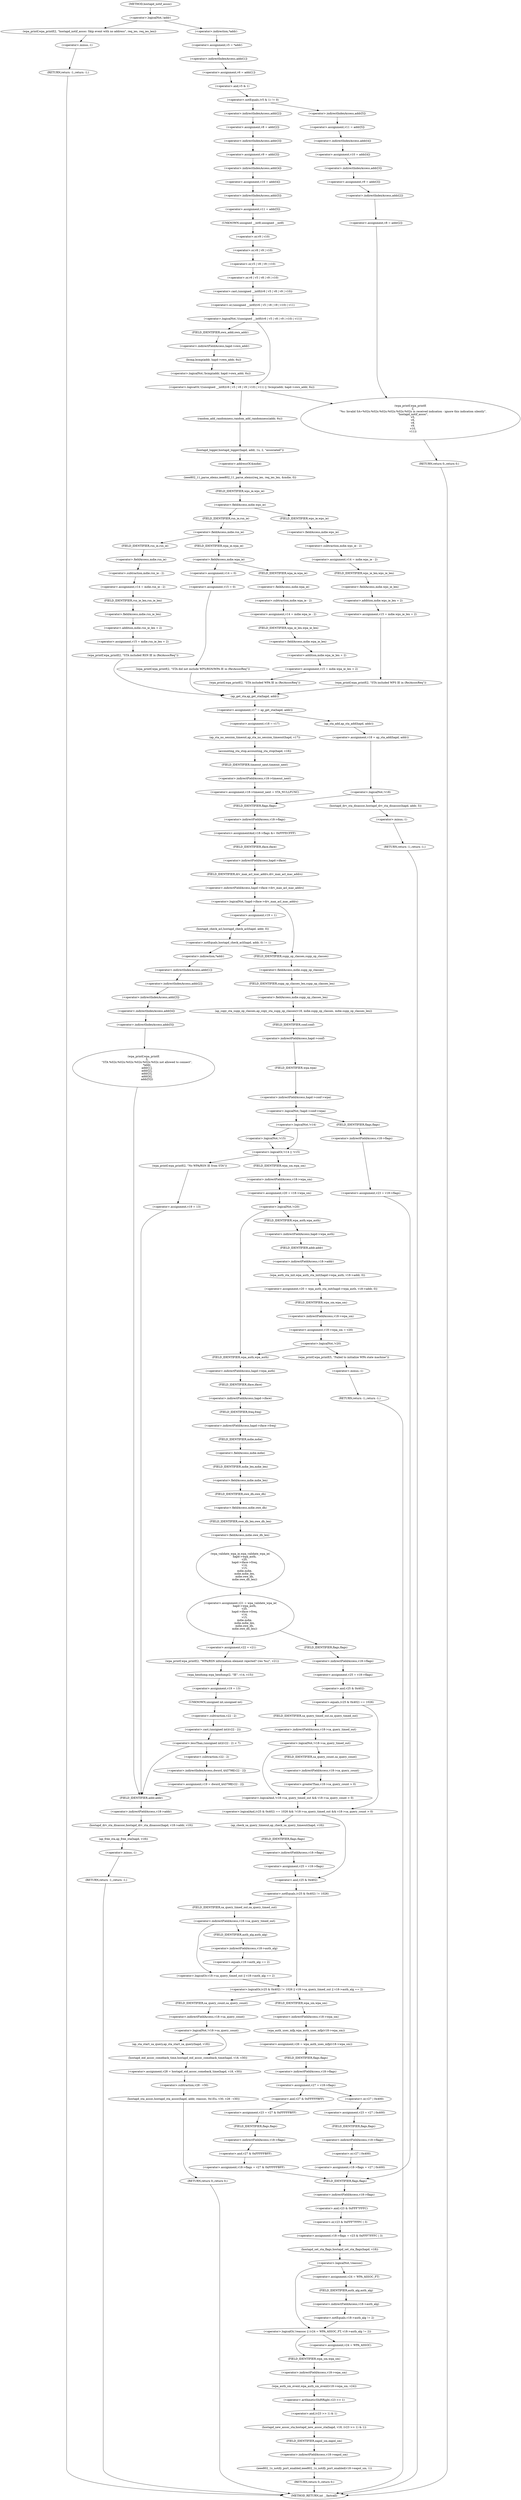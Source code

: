 digraph hostapd_notif_assoc {  
"1000153" [label = "(<operator>.logicalNot,!addr)" ]
"1000156" [label = "(wpa_printf,wpa_printf(2, \"hostapd_notif_assoc: Skip event with no address\", req_ies, req_ies_len))" ]
"1000161" [label = "(RETURN,return -1;,return -1;)" ]
"1000162" [label = "(<operator>.minus,-1)" ]
"1000164" [label = "(<operator>.assignment,v5 = *addr)" ]
"1000166" [label = "(<operator>.indirection,*addr)" ]
"1000168" [label = "(<operator>.assignment,v6 = addr[1])" ]
"1000170" [label = "(<operator>.indirectIndexAccess,addr[1])" ]
"1000174" [label = "(<operator>.notEquals,(v5 & 1) != 0)" ]
"1000175" [label = "(<operator>.and,v5 & 1)" ]
"1000180" [label = "(<operator>.assignment,v11 = addr[5])" ]
"1000182" [label = "(<operator>.indirectIndexAccess,addr[5])" ]
"1000185" [label = "(<operator>.assignment,v10 = addr[4])" ]
"1000187" [label = "(<operator>.indirectIndexAccess,addr[4])" ]
"1000190" [label = "(<operator>.assignment,v9 = addr[3])" ]
"1000192" [label = "(<operator>.indirectIndexAccess,addr[3])" ]
"1000195" [label = "(<operator>.assignment,v8 = addr[2])" ]
"1000197" [label = "(<operator>.indirectIndexAccess,addr[2])" ]
"1000201" [label = "(wpa_printf,wpa_printf(\n      2,\n      \"%s: Invalid SA=%02x:%02x:%02x:%02x:%02x:%02x in received indication - ignore this indication silently\",\n      \"hostapd_notif_assoc\",\n      v5,\n      v6,\n      v8,\n      v9,\n      v10,\n      v11))" ]
"1000211" [label = "(RETURN,return 0;,return 0;)" ]
"1000213" [label = "(<operator>.assignment,v8 = addr[2])" ]
"1000215" [label = "(<operator>.indirectIndexAccess,addr[2])" ]
"1000218" [label = "(<operator>.assignment,v9 = addr[3])" ]
"1000220" [label = "(<operator>.indirectIndexAccess,addr[3])" ]
"1000223" [label = "(<operator>.assignment,v10 = addr[4])" ]
"1000225" [label = "(<operator>.indirectIndexAccess,addr[4])" ]
"1000228" [label = "(<operator>.assignment,v11 = addr[5])" ]
"1000230" [label = "(<operator>.indirectIndexAccess,addr[5])" ]
"1000234" [label = "(<operator>.logicalOr,!((unsigned __int8)(v6 | v5 | v8 | v9 | v10) | v11) || !bcmp(addr, hapd->own_addr, 6u))" ]
"1000235" [label = "(<operator>.logicalNot,!((unsigned __int8)(v6 | v5 | v8 | v9 | v10) | v11))" ]
"1000236" [label = "(<operator>.or,(unsigned __int8)(v6 | v5 | v8 | v9 | v10) | v11)" ]
"1000237" [label = "(<operator>.cast,(unsigned __int8)(v6 | v5 | v8 | v9 | v10))" ]
"1000238" [label = "(UNKNOWN,unsigned __int8,unsigned __int8)" ]
"1000239" [label = "(<operator>.or,v6 | v5 | v8 | v9 | v10)" ]
"1000241" [label = "(<operator>.or,v5 | v8 | v9 | v10)" ]
"1000243" [label = "(<operator>.or,v8 | v9 | v10)" ]
"1000245" [label = "(<operator>.or,v9 | v10)" ]
"1000249" [label = "(<operator>.logicalNot,!bcmp(addr, hapd->own_addr, 6u))" ]
"1000250" [label = "(bcmp,bcmp(addr, hapd->own_addr, 6u))" ]
"1000252" [label = "(<operator>.indirectFieldAccess,hapd->own_addr)" ]
"1000254" [label = "(FIELD_IDENTIFIER,own_addr,own_addr)" ]
"1000257" [label = "(random_add_randomness,random_add_randomness(addr, 6u))" ]
"1000260" [label = "(hostapd_logger,hostapd_logger(hapd, addr, 1u, 2, \"associated\"))" ]
"1000266" [label = "(ieee802_11_parse_elems,ieee802_11_parse_elems(req_ies, req_ies_len, &mdie, 0))" ]
"1000269" [label = "(<operator>.addressOf,&mdie)" ]
"1000273" [label = "(<operator>.fieldAccess,mdie.wps_ie)" ]
"1000275" [label = "(FIELD_IDENTIFIER,wps_ie,wps_ie)" ]
"1000277" [label = "(<operator>.assignment,v14 = mdie.wps_ie - 2)" ]
"1000279" [label = "(<operator>.subtraction,mdie.wps_ie - 2)" ]
"1000280" [label = "(<operator>.fieldAccess,mdie.wps_ie)" ]
"1000282" [label = "(FIELD_IDENTIFIER,wps_ie,wps_ie)" ]
"1000284" [label = "(<operator>.assignment,v15 = mdie.wps_ie_len + 2)" ]
"1000286" [label = "(<operator>.addition,mdie.wps_ie_len + 2)" ]
"1000287" [label = "(<operator>.fieldAccess,mdie.wps_ie_len)" ]
"1000289" [label = "(FIELD_IDENTIFIER,wps_ie_len,wps_ie_len)" ]
"1000291" [label = "(wpa_printf,wpa_printf(2, \"STA included WPS IE in (Re)AssocReq\"))" ]
"1000296" [label = "(<operator>.fieldAccess,mdie.rsn_ie)" ]
"1000298" [label = "(FIELD_IDENTIFIER,rsn_ie,rsn_ie)" ]
"1000300" [label = "(<operator>.assignment,v14 = mdie.rsn_ie - 2)" ]
"1000302" [label = "(<operator>.subtraction,mdie.rsn_ie - 2)" ]
"1000303" [label = "(<operator>.fieldAccess,mdie.rsn_ie)" ]
"1000305" [label = "(FIELD_IDENTIFIER,rsn_ie,rsn_ie)" ]
"1000307" [label = "(<operator>.assignment,v15 = mdie.rsn_ie_len + 2)" ]
"1000309" [label = "(<operator>.addition,mdie.rsn_ie_len + 2)" ]
"1000310" [label = "(<operator>.fieldAccess,mdie.rsn_ie_len)" ]
"1000312" [label = "(FIELD_IDENTIFIER,rsn_ie_len,rsn_ie_len)" ]
"1000314" [label = "(wpa_printf,wpa_printf(2, \"STA included RSN IE in (Re)AssocReq\"))" ]
"1000319" [label = "(<operator>.fieldAccess,mdie.wpa_ie)" ]
"1000321" [label = "(FIELD_IDENTIFIER,wpa_ie,wpa_ie)" ]
"1000323" [label = "(<operator>.assignment,v14 = mdie.wpa_ie - 2)" ]
"1000325" [label = "(<operator>.subtraction,mdie.wpa_ie - 2)" ]
"1000326" [label = "(<operator>.fieldAccess,mdie.wpa_ie)" ]
"1000328" [label = "(FIELD_IDENTIFIER,wpa_ie,wpa_ie)" ]
"1000330" [label = "(<operator>.assignment,v15 = mdie.wpa_ie_len + 2)" ]
"1000332" [label = "(<operator>.addition,mdie.wpa_ie_len + 2)" ]
"1000333" [label = "(<operator>.fieldAccess,mdie.wpa_ie_len)" ]
"1000335" [label = "(FIELD_IDENTIFIER,wpa_ie_len,wpa_ie_len)" ]
"1000337" [label = "(wpa_printf,wpa_printf(2, \"STA included WPA IE in (Re)AssocReq\"))" ]
"1000342" [label = "(<operator>.assignment,v14 = 0)" ]
"1000345" [label = "(<operator>.assignment,v15 = 0)" ]
"1000348" [label = "(wpa_printf,wpa_printf(2, \"STA did not include WPS/RSN/WPA IE in (Re)AssocReq\"))" ]
"1000351" [label = "(<operator>.assignment,v17 = ap_get_sta(hapd, addr))" ]
"1000353" [label = "(ap_get_sta,ap_get_sta(hapd, addr))" ]
"1000359" [label = "(<operator>.assignment,v18 = v17)" ]
"1000362" [label = "(ap_sta_no_session_timeout,ap_sta_no_session_timeout(hapd, v17))" ]
"1000365" [label = "(accounting_sta_stop,accounting_sta_stop(hapd, v18))" ]
"1000368" [label = "(<operator>.assignment,v18->timeout_next = STA_NULLFUNC)" ]
"1000369" [label = "(<operator>.indirectFieldAccess,v18->timeout_next)" ]
"1000371" [label = "(FIELD_IDENTIFIER,timeout_next,timeout_next)" ]
"1000375" [label = "(<operator>.assignment,v18 = ap_sta_add(hapd, addr))" ]
"1000377" [label = "(ap_sta_add,ap_sta_add(hapd, addr))" ]
"1000381" [label = "(<operator>.logicalNot,!v18)" ]
"1000384" [label = "(hostapd_drv_sta_disassoc,hostapd_drv_sta_disassoc(hapd, addr, 5))" ]
"1000388" [label = "(RETURN,return -1;,return -1;)" ]
"1000389" [label = "(<operator>.minus,-1)" ]
"1000391" [label = "(<operators>.assignmentAnd,v18->flags &= 0xFFFECFFF)" ]
"1000392" [label = "(<operator>.indirectFieldAccess,v18->flags)" ]
"1000394" [label = "(FIELD_IDENTIFIER,flags,flags)" ]
"1000397" [label = "(<operator>.logicalNot,!hapd->iface->drv_max_acl_mac_addrs)" ]
"1000398" [label = "(<operator>.indirectFieldAccess,hapd->iface->drv_max_acl_mac_addrs)" ]
"1000399" [label = "(<operator>.indirectFieldAccess,hapd->iface)" ]
"1000401" [label = "(FIELD_IDENTIFIER,iface,iface)" ]
"1000402" [label = "(FIELD_IDENTIFIER,drv_max_acl_mac_addrs,drv_max_acl_mac_addrs)" ]
"1000404" [label = "(<operator>.assignment,v19 = 1)" ]
"1000408" [label = "(<operator>.notEquals,hostapd_check_acl(hapd, addr, 0) != 1)" ]
"1000409" [label = "(hostapd_check_acl,hostapd_check_acl(hapd, addr, 0))" ]
"1000415" [label = "(wpa_printf,wpa_printf(\n        3,\n        \"STA %02x:%02x:%02x:%02x:%02x:%02x not allowed to connect\",\n        *addr,\n        addr[1],\n        addr[2],\n        addr[3],\n        addr[4],\n        addr[5]))" ]
"1000418" [label = "(<operator>.indirection,*addr)" ]
"1000420" [label = "(<operator>.indirectIndexAccess,addr[1])" ]
"1000423" [label = "(<operator>.indirectIndexAccess,addr[2])" ]
"1000426" [label = "(<operator>.indirectIndexAccess,addr[3])" ]
"1000429" [label = "(<operator>.indirectIndexAccess,addr[4])" ]
"1000432" [label = "(<operator>.indirectIndexAccess,addr[5])" ]
"1000436" [label = "(ap_copy_sta_supp_op_classes,ap_copy_sta_supp_op_classes(v18, mdie.supp_op_classes, mdie.supp_op_classes_len))" ]
"1000438" [label = "(<operator>.fieldAccess,mdie.supp_op_classes)" ]
"1000440" [label = "(FIELD_IDENTIFIER,supp_op_classes,supp_op_classes)" ]
"1000441" [label = "(<operator>.fieldAccess,mdie.supp_op_classes_len)" ]
"1000443" [label = "(FIELD_IDENTIFIER,supp_op_classes_len,supp_op_classes_len)" ]
"1000445" [label = "(<operator>.logicalNot,!hapd->conf->wpa)" ]
"1000446" [label = "(<operator>.indirectFieldAccess,hapd->conf->wpa)" ]
"1000447" [label = "(<operator>.indirectFieldAccess,hapd->conf)" ]
"1000449" [label = "(FIELD_IDENTIFIER,conf,conf)" ]
"1000450" [label = "(FIELD_IDENTIFIER,wpa,wpa)" ]
"1000452" [label = "(<operator>.assignment,v23 = v18->flags)" ]
"1000454" [label = "(<operator>.indirectFieldAccess,v18->flags)" ]
"1000456" [label = "(FIELD_IDENTIFIER,flags,flags)" ]
"1000458" [label = "(<operator>.assignment,v18->flags = v23 & 0xFFF7FFFC | 3)" ]
"1000459" [label = "(<operator>.indirectFieldAccess,v18->flags)" ]
"1000461" [label = "(FIELD_IDENTIFIER,flags,flags)" ]
"1000462" [label = "(<operator>.or,v23 & 0xFFF7FFFC | 3)" ]
"1000463" [label = "(<operator>.and,v23 & 0xFFF7FFFC)" ]
"1000467" [label = "(hostapd_set_sta_flags,hostapd_set_sta_flags(hapd, v18))" ]
"1000471" [label = "(<operator>.logicalOr,!reassoc || (v24 = WPA_ASSOC_FT, v18->auth_alg != 2))" ]
"1000472" [label = "(<operator>.logicalNot,!reassoc)" ]
"1000475" [label = "(<operator>.assignment,v24 = WPA_ASSOC_FT)" ]
"1000478" [label = "(<operator>.notEquals,v18->auth_alg != 2)" ]
"1000479" [label = "(<operator>.indirectFieldAccess,v18->auth_alg)" ]
"1000481" [label = "(FIELD_IDENTIFIER,auth_alg,auth_alg)" ]
"1000483" [label = "(<operator>.assignment,v24 = WPA_ASSOC)" ]
"1000486" [label = "(wpa_auth_sm_event,wpa_auth_sm_event(v18->wpa_sm, v24))" ]
"1000487" [label = "(<operator>.indirectFieldAccess,v18->wpa_sm)" ]
"1000489" [label = "(FIELD_IDENTIFIER,wpa_sm,wpa_sm)" ]
"1000491" [label = "(hostapd_new_assoc_sta,hostapd_new_assoc_sta(hapd, v18, (v23 >> 1) & 1))" ]
"1000494" [label = "(<operator>.and,(v23 >> 1) & 1)" ]
"1000495" [label = "(<operator>.arithmeticShiftRight,v23 >> 1)" ]
"1000499" [label = "(ieee802_1x_notify_port_enabled,ieee802_1x_notify_port_enabled(v18->eapol_sm, 1))" ]
"1000500" [label = "(<operator>.indirectFieldAccess,v18->eapol_sm)" ]
"1000502" [label = "(FIELD_IDENTIFIER,eapol_sm,eapol_sm)" ]
"1000504" [label = "(RETURN,return 0;,return 0;)" ]
"1000507" [label = "(<operator>.logicalOr,!v14 || !v15)" ]
"1000508" [label = "(<operator>.logicalNot,!v14)" ]
"1000510" [label = "(<operator>.logicalNot,!v15)" ]
"1000513" [label = "(wpa_printf,wpa_printf(2, \"No WPA/RSN IE from STA\"))" ]
"1000516" [label = "(<operator>.assignment,v19 = 13)" ]
"1000520" [label = "(hostapd_drv_sta_disassoc,hostapd_drv_sta_disassoc(hapd, v18->addr, v19))" ]
"1000522" [label = "(<operator>.indirectFieldAccess,v18->addr)" ]
"1000524" [label = "(FIELD_IDENTIFIER,addr,addr)" ]
"1000526" [label = "(ap_free_sta,ap_free_sta(hapd, v18))" ]
"1000529" [label = "(RETURN,return -1;,return -1;)" ]
"1000530" [label = "(<operator>.minus,-1)" ]
"1000532" [label = "(<operator>.assignment,v20 = v18->wpa_sm)" ]
"1000534" [label = "(<operator>.indirectFieldAccess,v18->wpa_sm)" ]
"1000536" [label = "(FIELD_IDENTIFIER,wpa_sm,wpa_sm)" ]
"1000538" [label = "(<operator>.logicalNot,!v20)" ]
"1000541" [label = "(<operator>.assignment,v20 = wpa_auth_sta_init(hapd->wpa_auth, v18->addr, 0))" ]
"1000543" [label = "(wpa_auth_sta_init,wpa_auth_sta_init(hapd->wpa_auth, v18->addr, 0))" ]
"1000544" [label = "(<operator>.indirectFieldAccess,hapd->wpa_auth)" ]
"1000546" [label = "(FIELD_IDENTIFIER,wpa_auth,wpa_auth)" ]
"1000547" [label = "(<operator>.indirectFieldAccess,v18->addr)" ]
"1000549" [label = "(FIELD_IDENTIFIER,addr,addr)" ]
"1000551" [label = "(<operator>.assignment,v18->wpa_sm = v20)" ]
"1000552" [label = "(<operator>.indirectFieldAccess,v18->wpa_sm)" ]
"1000554" [label = "(FIELD_IDENTIFIER,wpa_sm,wpa_sm)" ]
"1000557" [label = "(<operator>.logicalNot,!v20)" ]
"1000560" [label = "(wpa_printf,wpa_printf(5, \"Failed to initialize WPA state machine\"))" ]
"1000563" [label = "(RETURN,return -1;,return -1;)" ]
"1000564" [label = "(<operator>.minus,-1)" ]
"1000566" [label = "(<operator>.assignment,v21 = wpa_validate_wpa_ie(\n          hapd->wpa_auth,\n          v20,\n          hapd->iface->freq,\n          v14,\n          v15,\n          mdie.mdie,\n          mdie.mdie_len,\n          mdie.owe_dh,\n          mdie.owe_dh_len))" ]
"1000568" [label = "(wpa_validate_wpa_ie,wpa_validate_wpa_ie(\n          hapd->wpa_auth,\n          v20,\n          hapd->iface->freq,\n          v14,\n          v15,\n          mdie.mdie,\n          mdie.mdie_len,\n          mdie.owe_dh,\n          mdie.owe_dh_len))" ]
"1000569" [label = "(<operator>.indirectFieldAccess,hapd->wpa_auth)" ]
"1000571" [label = "(FIELD_IDENTIFIER,wpa_auth,wpa_auth)" ]
"1000573" [label = "(<operator>.indirectFieldAccess,hapd->iface->freq)" ]
"1000574" [label = "(<operator>.indirectFieldAccess,hapd->iface)" ]
"1000576" [label = "(FIELD_IDENTIFIER,iface,iface)" ]
"1000577" [label = "(FIELD_IDENTIFIER,freq,freq)" ]
"1000580" [label = "(<operator>.fieldAccess,mdie.mdie)" ]
"1000582" [label = "(FIELD_IDENTIFIER,mdie,mdie)" ]
"1000583" [label = "(<operator>.fieldAccess,mdie.mdie_len)" ]
"1000585" [label = "(FIELD_IDENTIFIER,mdie_len,mdie_len)" ]
"1000586" [label = "(<operator>.fieldAccess,mdie.owe_dh)" ]
"1000588" [label = "(FIELD_IDENTIFIER,owe_dh,owe_dh)" ]
"1000589" [label = "(<operator>.fieldAccess,mdie.owe_dh_len)" ]
"1000591" [label = "(FIELD_IDENTIFIER,owe_dh_len,owe_dh_len)" ]
"1000595" [label = "(<operator>.assignment,v22 = v21)" ]
"1000598" [label = "(wpa_printf,wpa_printf(2, \"WPA/RSN information element rejected? (res %u)\", v21))" ]
"1000602" [label = "(wpa_hexdump,wpa_hexdump(2, \"IE\", v14, v15))" ]
"1000607" [label = "(<operator>.assignment,v19 = 13)" ]
"1000611" [label = "(<operator>.lessThan,(unsigned int)(v22 - 2) < 7)" ]
"1000612" [label = "(<operator>.cast,(unsigned int)(v22 - 2))" ]
"1000613" [label = "(UNKNOWN,unsigned int,unsigned int)" ]
"1000614" [label = "(<operator>.subtraction,v22 - 2)" ]
"1000618" [label = "(<operator>.assignment,v19 = dword_4A3798[v22 - 2])" ]
"1000620" [label = "(<operator>.indirectIndexAccess,dword_4A3798[v22 - 2])" ]
"1000622" [label = "(<operator>.subtraction,v22 - 2)" ]
"1000626" [label = "(<operator>.assignment,v25 = v18->flags)" ]
"1000628" [label = "(<operator>.indirectFieldAccess,v18->flags)" ]
"1000630" [label = "(FIELD_IDENTIFIER,flags,flags)" ]
"1000632" [label = "(<operator>.logicalAnd,(v25 & 0x402) == 1026 && !v18->sa_query_timed_out && v18->sa_query_count > 0)" ]
"1000633" [label = "(<operator>.equals,(v25 & 0x402) == 1026)" ]
"1000634" [label = "(<operator>.and,v25 & 0x402)" ]
"1000638" [label = "(<operator>.logicalAnd,!v18->sa_query_timed_out && v18->sa_query_count > 0)" ]
"1000639" [label = "(<operator>.logicalNot,!v18->sa_query_timed_out)" ]
"1000640" [label = "(<operator>.indirectFieldAccess,v18->sa_query_timed_out)" ]
"1000642" [label = "(FIELD_IDENTIFIER,sa_query_timed_out,sa_query_timed_out)" ]
"1000643" [label = "(<operator>.greaterThan,v18->sa_query_count > 0)" ]
"1000644" [label = "(<operator>.indirectFieldAccess,v18->sa_query_count)" ]
"1000646" [label = "(FIELD_IDENTIFIER,sa_query_count,sa_query_count)" ]
"1000649" [label = "(ap_check_sa_query_timeout,ap_check_sa_query_timeout(hapd, v18))" ]
"1000652" [label = "(<operator>.assignment,v25 = v18->flags)" ]
"1000654" [label = "(<operator>.indirectFieldAccess,v18->flags)" ]
"1000656" [label = "(FIELD_IDENTIFIER,flags,flags)" ]
"1000658" [label = "(<operator>.logicalOr,(v25 & 0x402) != 1026 || v18->sa_query_timed_out || v18->auth_alg == 2)" ]
"1000659" [label = "(<operator>.notEquals,(v25 & 0x402) != 1026)" ]
"1000660" [label = "(<operator>.and,v25 & 0x402)" ]
"1000664" [label = "(<operator>.logicalOr,v18->sa_query_timed_out || v18->auth_alg == 2)" ]
"1000665" [label = "(<operator>.indirectFieldAccess,v18->sa_query_timed_out)" ]
"1000667" [label = "(FIELD_IDENTIFIER,sa_query_timed_out,sa_query_timed_out)" ]
"1000668" [label = "(<operator>.equals,v18->auth_alg == 2)" ]
"1000669" [label = "(<operator>.indirectFieldAccess,v18->auth_alg)" ]
"1000671" [label = "(FIELD_IDENTIFIER,auth_alg,auth_alg)" ]
"1000674" [label = "(<operator>.assignment,v26 = wpa_auth_uses_mfp(v18->wpa_sm))" ]
"1000676" [label = "(wpa_auth_uses_mfp,wpa_auth_uses_mfp(v18->wpa_sm))" ]
"1000677" [label = "(<operator>.indirectFieldAccess,v18->wpa_sm)" ]
"1000679" [label = "(FIELD_IDENTIFIER,wpa_sm,wpa_sm)" ]
"1000680" [label = "(<operator>.assignment,v27 = v18->flags)" ]
"1000682" [label = "(<operator>.indirectFieldAccess,v18->flags)" ]
"1000684" [label = "(FIELD_IDENTIFIER,flags,flags)" ]
"1000688" [label = "(<operator>.assignment,v23 = v27 | 0x400)" ]
"1000690" [label = "(<operator>.or,v27 | 0x400)" ]
"1000693" [label = "(<operator>.assignment,v18->flags = v27 | 0x400)" ]
"1000694" [label = "(<operator>.indirectFieldAccess,v18->flags)" ]
"1000696" [label = "(FIELD_IDENTIFIER,flags,flags)" ]
"1000697" [label = "(<operator>.or,v27 | 0x400)" ]
"1000702" [label = "(<operator>.assignment,v23 = v27 & 0xFFFFFBFF)" ]
"1000704" [label = "(<operator>.and,v27 & 0xFFFFFBFF)" ]
"1000707" [label = "(<operator>.assignment,v18->flags = v27 & 0xFFFFFBFF)" ]
"1000708" [label = "(<operator>.indirectFieldAccess,v18->flags)" ]
"1000710" [label = "(FIELD_IDENTIFIER,flags,flags)" ]
"1000711" [label = "(<operator>.and,v27 & 0xFFFFFBFF)" ]
"1000716" [label = "(<operator>.logicalNot,!v18->sa_query_count)" ]
"1000717" [label = "(<operator>.indirectFieldAccess,v18->sa_query_count)" ]
"1000719" [label = "(FIELD_IDENTIFIER,sa_query_count,sa_query_count)" ]
"1000720" [label = "(ap_sta_start_sa_query,ap_sta_start_sa_query(hapd, v18))" ]
"1000723" [label = "(<operator>.assignment,v28 = hostapd_eid_assoc_comeback_time(hapd, v18, v30))" ]
"1000725" [label = "(hostapd_eid_assoc_comeback_time,hostapd_eid_assoc_comeback_time(hapd, v18, v30))" ]
"1000729" [label = "(hostapd_sta_assoc,hostapd_sta_assoc(hapd, addr, reassoc, 0x1Eu, v30, v28 - v30))" ]
"1000735" [label = "(<operator>.subtraction,v28 - v30)" ]
"1000738" [label = "(RETURN,return 0;,return 0;)" ]
"1000123" [label = "(METHOD,hostapd_notif_assoc)" ]
"1000740" [label = "(METHOD_RETURN,int __fastcall)" ]
  "1000153" -> "1000156" 
  "1000153" -> "1000166" 
  "1000156" -> "1000162" 
  "1000161" -> "1000740" 
  "1000162" -> "1000161" 
  "1000164" -> "1000170" 
  "1000166" -> "1000164" 
  "1000168" -> "1000175" 
  "1000170" -> "1000168" 
  "1000174" -> "1000182" 
  "1000174" -> "1000215" 
  "1000175" -> "1000174" 
  "1000180" -> "1000187" 
  "1000182" -> "1000180" 
  "1000185" -> "1000192" 
  "1000187" -> "1000185" 
  "1000190" -> "1000197" 
  "1000192" -> "1000190" 
  "1000195" -> "1000201" 
  "1000197" -> "1000195" 
  "1000201" -> "1000211" 
  "1000211" -> "1000740" 
  "1000213" -> "1000220" 
  "1000215" -> "1000213" 
  "1000218" -> "1000225" 
  "1000220" -> "1000218" 
  "1000223" -> "1000230" 
  "1000225" -> "1000223" 
  "1000228" -> "1000238" 
  "1000230" -> "1000228" 
  "1000234" -> "1000201" 
  "1000234" -> "1000257" 
  "1000235" -> "1000234" 
  "1000235" -> "1000254" 
  "1000236" -> "1000235" 
  "1000237" -> "1000236" 
  "1000238" -> "1000245" 
  "1000239" -> "1000237" 
  "1000241" -> "1000239" 
  "1000243" -> "1000241" 
  "1000245" -> "1000243" 
  "1000249" -> "1000234" 
  "1000250" -> "1000249" 
  "1000252" -> "1000250" 
  "1000254" -> "1000252" 
  "1000257" -> "1000260" 
  "1000260" -> "1000269" 
  "1000266" -> "1000275" 
  "1000269" -> "1000266" 
  "1000273" -> "1000282" 
  "1000273" -> "1000298" 
  "1000275" -> "1000273" 
  "1000277" -> "1000289" 
  "1000279" -> "1000277" 
  "1000280" -> "1000279" 
  "1000282" -> "1000280" 
  "1000284" -> "1000291" 
  "1000286" -> "1000284" 
  "1000287" -> "1000286" 
  "1000289" -> "1000287" 
  "1000291" -> "1000353" 
  "1000296" -> "1000305" 
  "1000296" -> "1000321" 
  "1000298" -> "1000296" 
  "1000300" -> "1000312" 
  "1000302" -> "1000300" 
  "1000303" -> "1000302" 
  "1000305" -> "1000303" 
  "1000307" -> "1000314" 
  "1000309" -> "1000307" 
  "1000310" -> "1000309" 
  "1000312" -> "1000310" 
  "1000314" -> "1000353" 
  "1000319" -> "1000328" 
  "1000319" -> "1000342" 
  "1000321" -> "1000319" 
  "1000323" -> "1000335" 
  "1000325" -> "1000323" 
  "1000326" -> "1000325" 
  "1000328" -> "1000326" 
  "1000330" -> "1000337" 
  "1000332" -> "1000330" 
  "1000333" -> "1000332" 
  "1000335" -> "1000333" 
  "1000337" -> "1000353" 
  "1000342" -> "1000345" 
  "1000345" -> "1000348" 
  "1000348" -> "1000353" 
  "1000351" -> "1000359" 
  "1000351" -> "1000377" 
  "1000353" -> "1000351" 
  "1000359" -> "1000362" 
  "1000362" -> "1000365" 
  "1000365" -> "1000371" 
  "1000368" -> "1000394" 
  "1000369" -> "1000368" 
  "1000371" -> "1000369" 
  "1000375" -> "1000381" 
  "1000377" -> "1000375" 
  "1000381" -> "1000384" 
  "1000381" -> "1000394" 
  "1000384" -> "1000389" 
  "1000388" -> "1000740" 
  "1000389" -> "1000388" 
  "1000391" -> "1000401" 
  "1000392" -> "1000391" 
  "1000394" -> "1000392" 
  "1000397" -> "1000404" 
  "1000397" -> "1000440" 
  "1000398" -> "1000397" 
  "1000399" -> "1000402" 
  "1000401" -> "1000399" 
  "1000402" -> "1000398" 
  "1000404" -> "1000409" 
  "1000408" -> "1000418" 
  "1000408" -> "1000440" 
  "1000409" -> "1000408" 
  "1000415" -> "1000524" 
  "1000418" -> "1000420" 
  "1000420" -> "1000423" 
  "1000423" -> "1000426" 
  "1000426" -> "1000429" 
  "1000429" -> "1000432" 
  "1000432" -> "1000415" 
  "1000436" -> "1000449" 
  "1000438" -> "1000443" 
  "1000440" -> "1000438" 
  "1000441" -> "1000436" 
  "1000443" -> "1000441" 
  "1000445" -> "1000456" 
  "1000445" -> "1000508" 
  "1000446" -> "1000445" 
  "1000447" -> "1000450" 
  "1000449" -> "1000447" 
  "1000450" -> "1000446" 
  "1000452" -> "1000461" 
  "1000454" -> "1000452" 
  "1000456" -> "1000454" 
  "1000458" -> "1000467" 
  "1000459" -> "1000463" 
  "1000461" -> "1000459" 
  "1000462" -> "1000458" 
  "1000463" -> "1000462" 
  "1000467" -> "1000472" 
  "1000471" -> "1000483" 
  "1000471" -> "1000489" 
  "1000472" -> "1000471" 
  "1000472" -> "1000475" 
  "1000475" -> "1000481" 
  "1000478" -> "1000471" 
  "1000479" -> "1000478" 
  "1000481" -> "1000479" 
  "1000483" -> "1000489" 
  "1000486" -> "1000495" 
  "1000487" -> "1000486" 
  "1000489" -> "1000487" 
  "1000491" -> "1000502" 
  "1000494" -> "1000491" 
  "1000495" -> "1000494" 
  "1000499" -> "1000504" 
  "1000500" -> "1000499" 
  "1000502" -> "1000500" 
  "1000504" -> "1000740" 
  "1000507" -> "1000513" 
  "1000507" -> "1000536" 
  "1000508" -> "1000507" 
  "1000508" -> "1000510" 
  "1000510" -> "1000507" 
  "1000513" -> "1000516" 
  "1000516" -> "1000524" 
  "1000520" -> "1000526" 
  "1000522" -> "1000520" 
  "1000524" -> "1000522" 
  "1000526" -> "1000530" 
  "1000529" -> "1000740" 
  "1000530" -> "1000529" 
  "1000532" -> "1000538" 
  "1000534" -> "1000532" 
  "1000536" -> "1000534" 
  "1000538" -> "1000546" 
  "1000538" -> "1000571" 
  "1000541" -> "1000554" 
  "1000543" -> "1000541" 
  "1000544" -> "1000549" 
  "1000546" -> "1000544" 
  "1000547" -> "1000543" 
  "1000549" -> "1000547" 
  "1000551" -> "1000557" 
  "1000552" -> "1000551" 
  "1000554" -> "1000552" 
  "1000557" -> "1000560" 
  "1000557" -> "1000571" 
  "1000560" -> "1000564" 
  "1000563" -> "1000740" 
  "1000564" -> "1000563" 
  "1000566" -> "1000595" 
  "1000566" -> "1000630" 
  "1000568" -> "1000566" 
  "1000569" -> "1000576" 
  "1000571" -> "1000569" 
  "1000573" -> "1000582" 
  "1000574" -> "1000577" 
  "1000576" -> "1000574" 
  "1000577" -> "1000573" 
  "1000580" -> "1000585" 
  "1000582" -> "1000580" 
  "1000583" -> "1000588" 
  "1000585" -> "1000583" 
  "1000586" -> "1000591" 
  "1000588" -> "1000586" 
  "1000589" -> "1000568" 
  "1000591" -> "1000589" 
  "1000595" -> "1000598" 
  "1000598" -> "1000602" 
  "1000602" -> "1000607" 
  "1000607" -> "1000613" 
  "1000611" -> "1000622" 
  "1000611" -> "1000524" 
  "1000612" -> "1000611" 
  "1000613" -> "1000614" 
  "1000614" -> "1000612" 
  "1000618" -> "1000524" 
  "1000620" -> "1000618" 
  "1000622" -> "1000620" 
  "1000626" -> "1000634" 
  "1000628" -> "1000626" 
  "1000630" -> "1000628" 
  "1000632" -> "1000649" 
  "1000632" -> "1000660" 
  "1000633" -> "1000632" 
  "1000633" -> "1000642" 
  "1000634" -> "1000633" 
  "1000638" -> "1000632" 
  "1000639" -> "1000638" 
  "1000639" -> "1000646" 
  "1000640" -> "1000639" 
  "1000642" -> "1000640" 
  "1000643" -> "1000638" 
  "1000644" -> "1000643" 
  "1000646" -> "1000644" 
  "1000649" -> "1000656" 
  "1000652" -> "1000660" 
  "1000654" -> "1000652" 
  "1000656" -> "1000654" 
  "1000658" -> "1000679" 
  "1000658" -> "1000719" 
  "1000659" -> "1000658" 
  "1000659" -> "1000667" 
  "1000660" -> "1000659" 
  "1000664" -> "1000658" 
  "1000665" -> "1000664" 
  "1000665" -> "1000671" 
  "1000667" -> "1000665" 
  "1000668" -> "1000664" 
  "1000669" -> "1000668" 
  "1000671" -> "1000669" 
  "1000674" -> "1000684" 
  "1000676" -> "1000674" 
  "1000677" -> "1000676" 
  "1000679" -> "1000677" 
  "1000680" -> "1000690" 
  "1000680" -> "1000704" 
  "1000682" -> "1000680" 
  "1000684" -> "1000682" 
  "1000688" -> "1000696" 
  "1000690" -> "1000688" 
  "1000693" -> "1000461" 
  "1000694" -> "1000697" 
  "1000696" -> "1000694" 
  "1000697" -> "1000693" 
  "1000702" -> "1000710" 
  "1000704" -> "1000702" 
  "1000707" -> "1000461" 
  "1000708" -> "1000711" 
  "1000710" -> "1000708" 
  "1000711" -> "1000707" 
  "1000716" -> "1000720" 
  "1000716" -> "1000725" 
  "1000717" -> "1000716" 
  "1000719" -> "1000717" 
  "1000720" -> "1000725" 
  "1000723" -> "1000735" 
  "1000725" -> "1000723" 
  "1000729" -> "1000738" 
  "1000735" -> "1000729" 
  "1000738" -> "1000740" 
  "1000123" -> "1000153" 
}
